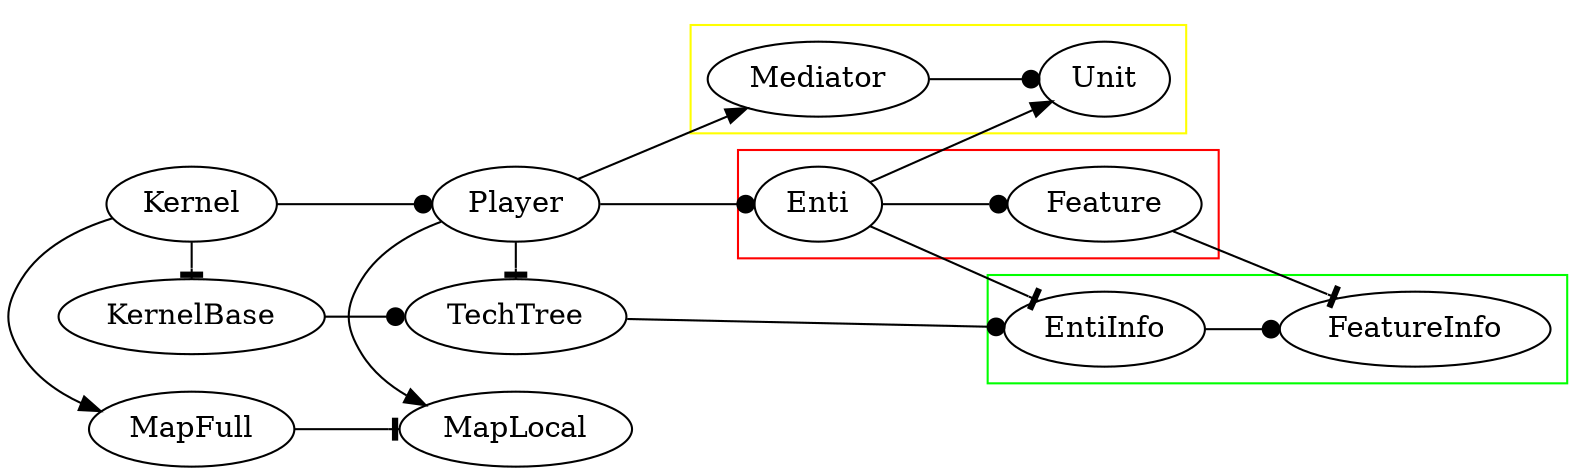 digraph G 
{
	rankdir = LR;

	subgraph cluster2
	{
		color = blue;		
		MapFull -> MapLocal [arrowhead = tee arrowtail = tee]
	}

	subgraph cluster3
	{
		color = yellow;		
		Mediator -> Unit [arrowhead = dot]
	}

	subgraph cluster0
	{
		color = red;
		Kernel -> Player [arrowhead = dot]
		Player -> Enti [arrowhead = dot]
		Enti -> Feature [arrowhead = dot]
	}
	
	subgraph cluster1
	{
		color = green;		
		KernelBase -> TechTree [arrowhead = dot]
		TechTree -> EntiInfo [arrowhead = dot]
		EntiInfo -> FeatureInfo [arrowhead = dot]
	}
	
	Kernel -> MapFull
	Kernel -> KernelBase [arrowhead = tee]
	
	Player -> Mediator
	Player -> TechTree [arrowhead = tee]
	Player -> MapLocal
	
	Enti -> Unit
	Enti -> EntiInfo [arrowhead = tee]

	Feature -> FeatureInfo [arrowhead = tee]
	
	{rank = same; Kernel; KernelBase; MapFull;}
	{rank = same; Player; MapLocal; TechTree}
}
